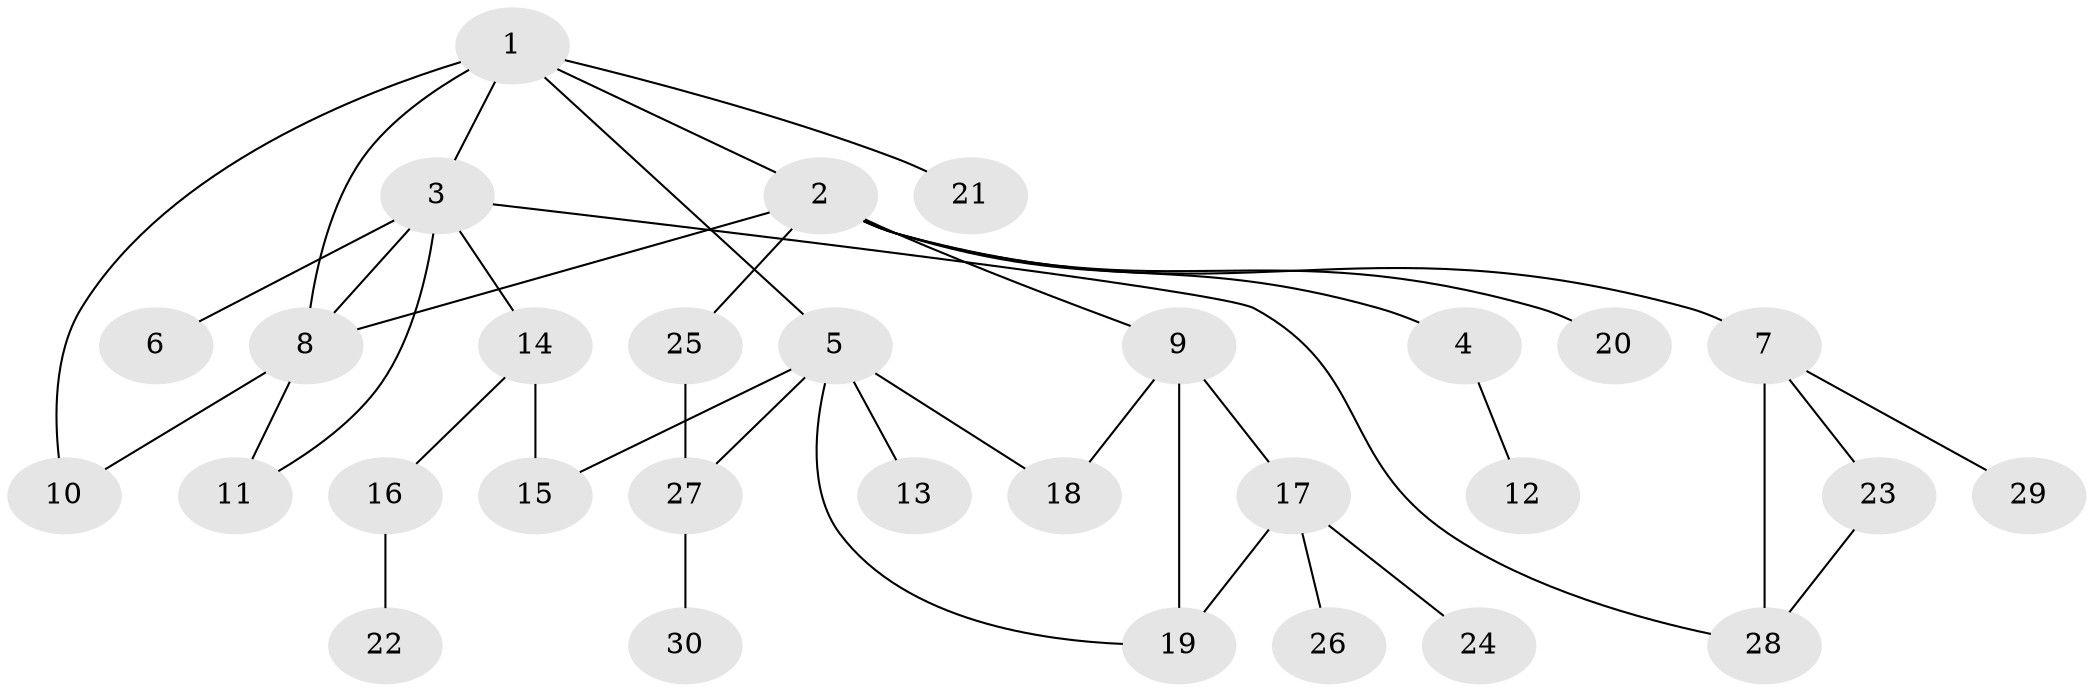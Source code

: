 // original degree distribution, {10: 0.03125, 11: 0.010416666666666666, 5: 0.020833333333333332, 1: 0.59375, 7: 0.020833333333333332, 2: 0.15625, 3: 0.11458333333333333, 9: 0.010416666666666666, 4: 0.03125, 6: 0.010416666666666666}
// Generated by graph-tools (version 1.1) at 2025/50/03/04/25 22:50:29]
// undirected, 30 vertices, 40 edges
graph export_dot {
  node [color=gray90,style=filled];
  1;
  2;
  3;
  4;
  5;
  6;
  7;
  8;
  9;
  10;
  11;
  12;
  13;
  14;
  15;
  16;
  17;
  18;
  19;
  20;
  21;
  22;
  23;
  24;
  25;
  26;
  27;
  28;
  29;
  30;
  1 -- 2 [weight=1.0];
  1 -- 3 [weight=1.0];
  1 -- 5 [weight=1.0];
  1 -- 8 [weight=1.0];
  1 -- 10 [weight=1.0];
  1 -- 21 [weight=1.0];
  2 -- 4 [weight=1.0];
  2 -- 7 [weight=1.0];
  2 -- 8 [weight=1.0];
  2 -- 9 [weight=1.0];
  2 -- 20 [weight=1.0];
  2 -- 25 [weight=1.0];
  3 -- 6 [weight=1.0];
  3 -- 8 [weight=1.0];
  3 -- 11 [weight=1.0];
  3 -- 14 [weight=1.0];
  3 -- 28 [weight=1.0];
  4 -- 12 [weight=1.0];
  5 -- 13 [weight=1.0];
  5 -- 15 [weight=1.0];
  5 -- 18 [weight=1.0];
  5 -- 19 [weight=1.0];
  5 -- 27 [weight=1.0];
  7 -- 23 [weight=1.0];
  7 -- 28 [weight=4.0];
  7 -- 29 [weight=1.0];
  8 -- 10 [weight=1.0];
  8 -- 11 [weight=1.0];
  9 -- 17 [weight=1.0];
  9 -- 18 [weight=1.0];
  9 -- 19 [weight=6.0];
  14 -- 15 [weight=1.0];
  14 -- 16 [weight=1.0];
  16 -- 22 [weight=1.0];
  17 -- 19 [weight=1.0];
  17 -- 24 [weight=1.0];
  17 -- 26 [weight=1.0];
  23 -- 28 [weight=1.0];
  25 -- 27 [weight=1.0];
  27 -- 30 [weight=1.0];
}
